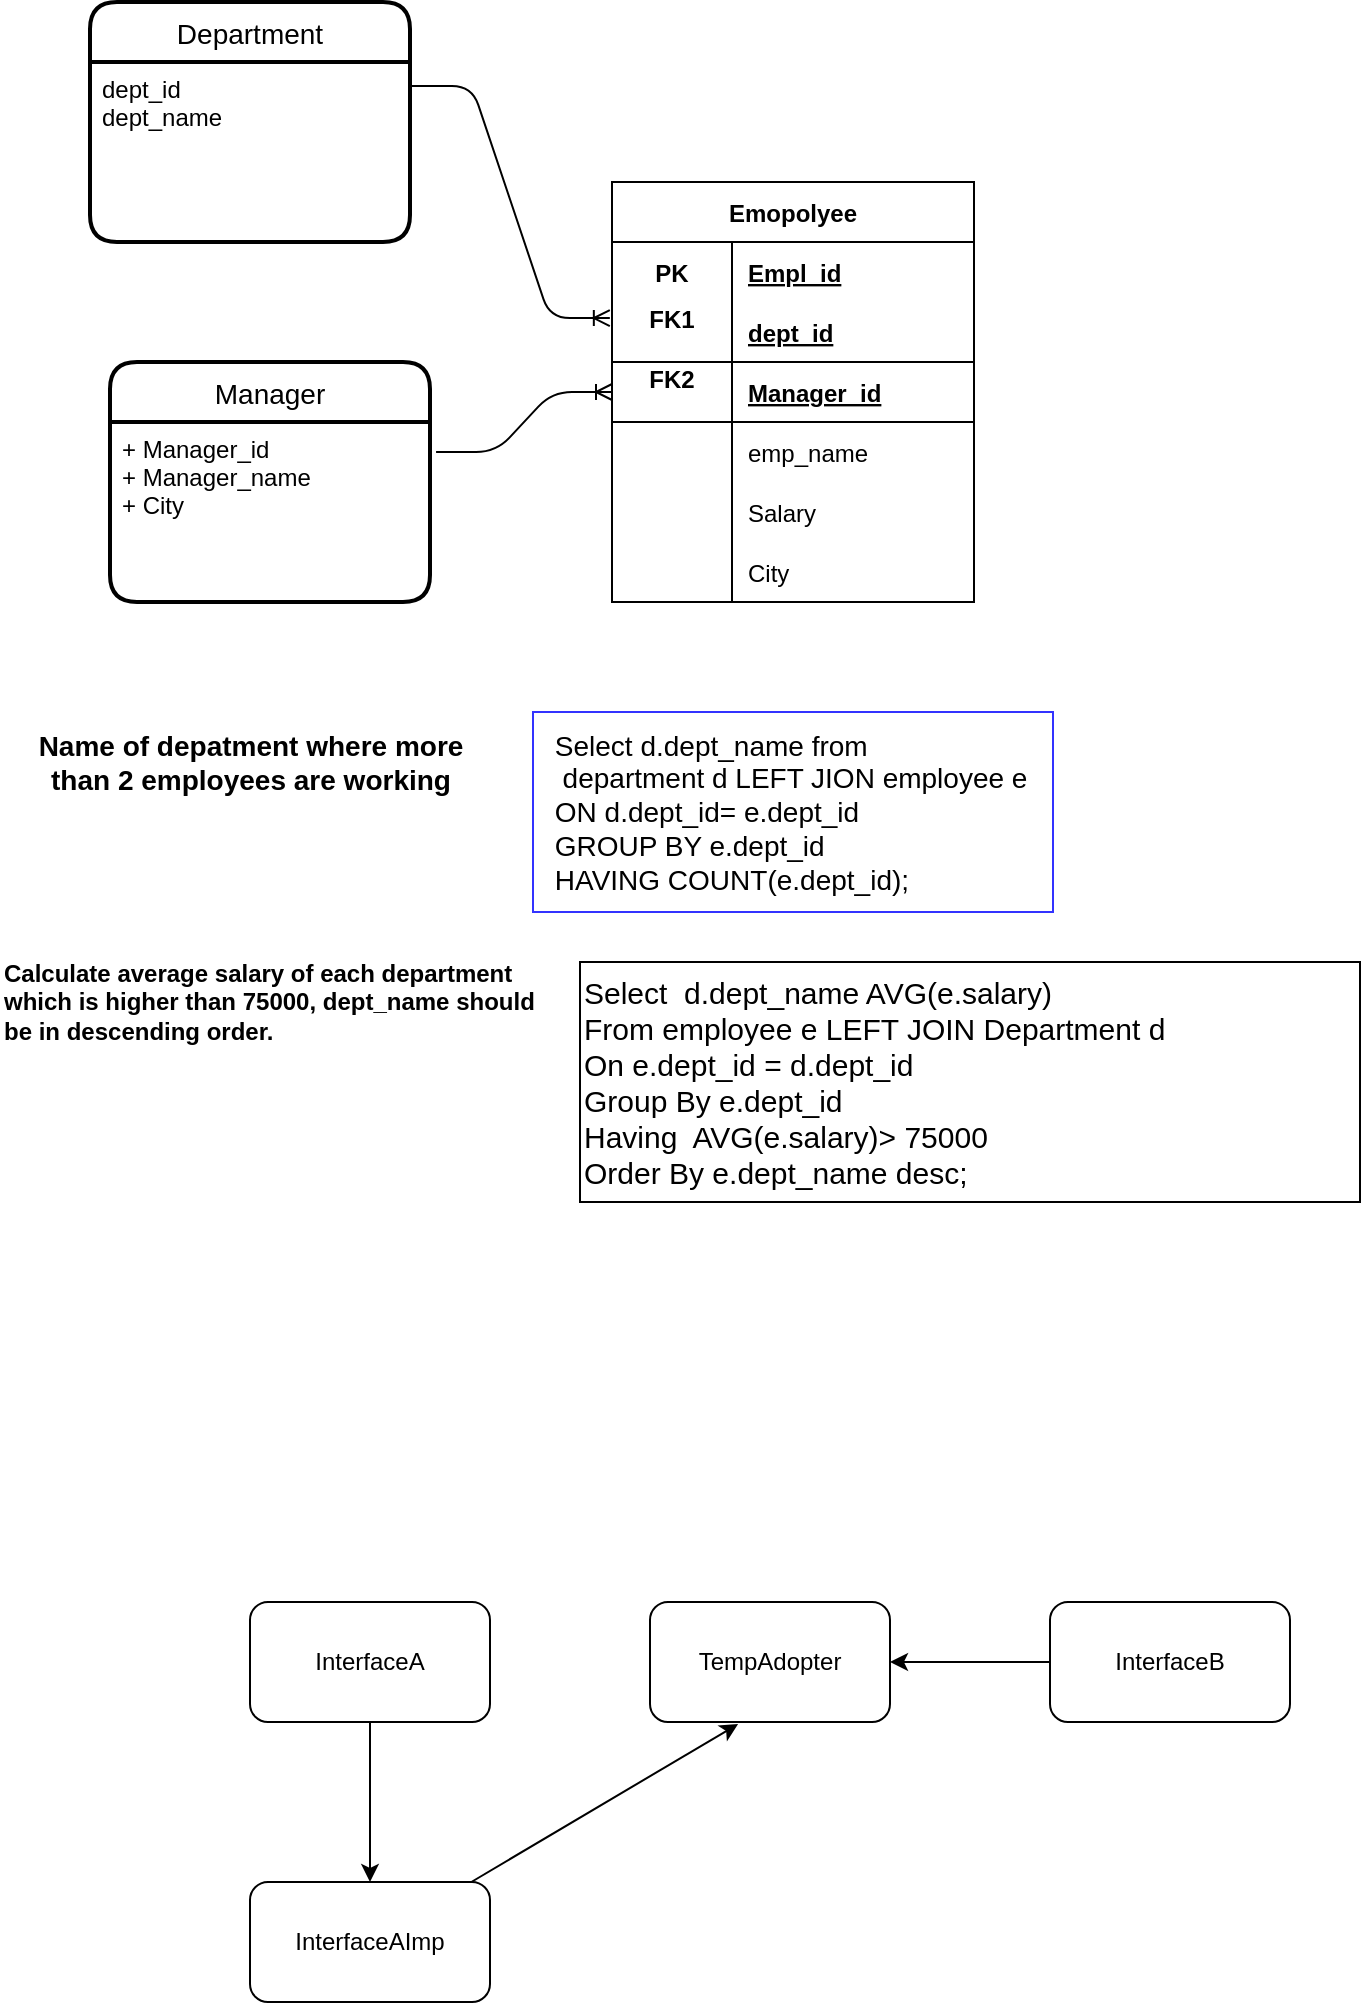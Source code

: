 <mxfile>
    <diagram id="TEgtfhj7qc6e468kxr-9" name="Employee_Entity">
        <mxGraphModel dx="755" dy="618" grid="1" gridSize="10" guides="1" tooltips="1" connect="1" arrows="1" fold="1" page="1" pageScale="1" pageWidth="827" pageHeight="1169" math="0" shadow="0">
            <root>
                <mxCell id="0"/>
                <mxCell id="1" parent="0"/>
                <mxCell id="2" value="Manager" style="swimlane;childLayout=stackLayout;horizontal=1;startSize=30;horizontalStack=0;rounded=1;fontSize=14;fontStyle=0;strokeWidth=2;resizeParent=0;resizeLast=1;shadow=0;dashed=0;align=center;" parent="1" vertex="1">
                    <mxGeometry x="70" y="210" width="160" height="120" as="geometry"/>
                </mxCell>
                <mxCell id="3" value="+ Manager_id&#10;+ Manager_name&#10;+ City" style="align=left;strokeColor=none;fillColor=none;spacingLeft=4;fontSize=12;verticalAlign=top;resizable=0;rotatable=0;part=1;" parent="2" vertex="1">
                    <mxGeometry y="30" width="160" height="90" as="geometry"/>
                </mxCell>
                <mxCell id="5" value="Department" style="swimlane;childLayout=stackLayout;horizontal=1;startSize=30;horizontalStack=0;rounded=1;fontSize=14;fontStyle=0;strokeWidth=2;resizeParent=0;resizeLast=1;shadow=0;dashed=0;align=center;" parent="1" vertex="1">
                    <mxGeometry x="60" y="30" width="160" height="120" as="geometry"/>
                </mxCell>
                <mxCell id="7" value="dept_id&#10;dept_name" style="align=left;strokeColor=none;fillColor=none;spacingLeft=4;fontSize=12;verticalAlign=top;resizable=0;rotatable=0;part=1;" parent="5" vertex="1">
                    <mxGeometry y="30" width="160" height="90" as="geometry"/>
                </mxCell>
                <mxCell id="33" value="Emopolyee" style="shape=table;startSize=30;container=1;collapsible=1;childLayout=tableLayout;fixedRows=1;rowLines=0;fontStyle=1;align=center;resizeLast=1;" parent="1" vertex="1">
                    <mxGeometry x="321" y="120" width="181" height="210" as="geometry"/>
                </mxCell>
                <mxCell id="34" value="" style="shape=tableRow;horizontal=0;startSize=0;swimlaneHead=0;swimlaneBody=0;fillColor=none;collapsible=0;dropTarget=0;points=[[0,0.5],[1,0.5]];portConstraint=eastwest;top=0;left=0;right=0;bottom=0;" parent="33" vertex="1">
                    <mxGeometry y="30" width="181" height="30" as="geometry"/>
                </mxCell>
                <mxCell id="35" value="PK" style="shape=partialRectangle;connectable=0;fillColor=none;top=0;left=0;bottom=0;right=0;fontStyle=1;overflow=hidden;" parent="34" vertex="1">
                    <mxGeometry width="60" height="30" as="geometry">
                        <mxRectangle width="60" height="30" as="alternateBounds"/>
                    </mxGeometry>
                </mxCell>
                <mxCell id="36" value="Empl_id" style="shape=partialRectangle;connectable=0;fillColor=none;top=0;left=0;bottom=0;right=0;align=left;spacingLeft=6;fontStyle=5;overflow=hidden;" parent="34" vertex="1">
                    <mxGeometry x="60" width="121" height="30" as="geometry">
                        <mxRectangle width="121" height="30" as="alternateBounds"/>
                    </mxGeometry>
                </mxCell>
                <mxCell id="37" value="" style="shape=tableRow;horizontal=0;startSize=0;swimlaneHead=0;swimlaneBody=0;fillColor=none;collapsible=0;dropTarget=0;points=[[0,0.5],[1,0.5]];portConstraint=eastwest;top=0;left=0;right=0;bottom=1;" parent="33" vertex="1">
                    <mxGeometry y="60" width="181" height="30" as="geometry"/>
                </mxCell>
                <mxCell id="38" value="FK1&#10;" style="shape=partialRectangle;connectable=0;fillColor=none;top=0;left=0;bottom=0;right=0;fontStyle=1;overflow=hidden;" parent="37" vertex="1">
                    <mxGeometry width="60" height="30" as="geometry">
                        <mxRectangle width="60" height="30" as="alternateBounds"/>
                    </mxGeometry>
                </mxCell>
                <mxCell id="39" value="dept_id" style="shape=partialRectangle;connectable=0;fillColor=none;top=0;left=0;bottom=0;right=0;align=left;spacingLeft=6;fontStyle=5;overflow=hidden;" parent="37" vertex="1">
                    <mxGeometry x="60" width="121" height="30" as="geometry">
                        <mxRectangle width="121" height="30" as="alternateBounds"/>
                    </mxGeometry>
                </mxCell>
                <mxCell id="46" value="" style="shape=tableRow;horizontal=0;startSize=0;swimlaneHead=0;swimlaneBody=0;fillColor=none;collapsible=0;dropTarget=0;points=[[0,0.5],[1,0.5]];portConstraint=eastwest;top=0;left=0;right=0;bottom=1;" parent="33" vertex="1">
                    <mxGeometry y="90" width="181" height="30" as="geometry"/>
                </mxCell>
                <mxCell id="47" value="FK2&#10;" style="shape=partialRectangle;connectable=0;fillColor=none;top=0;left=0;bottom=0;right=0;fontStyle=1;overflow=hidden;" parent="46" vertex="1">
                    <mxGeometry width="60" height="30" as="geometry">
                        <mxRectangle width="60" height="30" as="alternateBounds"/>
                    </mxGeometry>
                </mxCell>
                <mxCell id="48" value="Manager_id" style="shape=partialRectangle;connectable=0;fillColor=none;top=0;left=0;bottom=0;right=0;align=left;spacingLeft=6;fontStyle=5;overflow=hidden;" parent="46" vertex="1">
                    <mxGeometry x="60" width="121" height="30" as="geometry">
                        <mxRectangle width="121" height="30" as="alternateBounds"/>
                    </mxGeometry>
                </mxCell>
                <mxCell id="40" value="" style="shape=tableRow;horizontal=0;startSize=0;swimlaneHead=0;swimlaneBody=0;fillColor=none;collapsible=0;dropTarget=0;points=[[0,0.5],[1,0.5]];portConstraint=eastwest;top=0;left=0;right=0;bottom=0;" parent="33" vertex="1">
                    <mxGeometry y="120" width="181" height="30" as="geometry"/>
                </mxCell>
                <mxCell id="41" value="" style="shape=partialRectangle;connectable=0;fillColor=none;top=0;left=0;bottom=0;right=0;editable=1;overflow=hidden;" parent="40" vertex="1">
                    <mxGeometry width="60" height="30" as="geometry">
                        <mxRectangle width="60" height="30" as="alternateBounds"/>
                    </mxGeometry>
                </mxCell>
                <mxCell id="42" value="emp_name" style="shape=partialRectangle;connectable=0;fillColor=none;top=0;left=0;bottom=0;right=0;align=left;spacingLeft=6;overflow=hidden;" parent="40" vertex="1">
                    <mxGeometry x="60" width="121" height="30" as="geometry">
                        <mxRectangle width="121" height="30" as="alternateBounds"/>
                    </mxGeometry>
                </mxCell>
                <mxCell id="43" value="" style="shape=tableRow;horizontal=0;startSize=0;swimlaneHead=0;swimlaneBody=0;fillColor=none;collapsible=0;dropTarget=0;points=[[0,0.5],[1,0.5]];portConstraint=eastwest;top=0;left=0;right=0;bottom=0;" parent="33" vertex="1">
                    <mxGeometry y="150" width="181" height="30" as="geometry"/>
                </mxCell>
                <mxCell id="44" value="" style="shape=partialRectangle;connectable=0;fillColor=none;top=0;left=0;bottom=0;right=0;editable=1;overflow=hidden;" parent="43" vertex="1">
                    <mxGeometry width="60" height="30" as="geometry">
                        <mxRectangle width="60" height="30" as="alternateBounds"/>
                    </mxGeometry>
                </mxCell>
                <mxCell id="45" value="Salary" style="shape=partialRectangle;connectable=0;fillColor=none;top=0;left=0;bottom=0;right=0;align=left;spacingLeft=6;overflow=hidden;" parent="43" vertex="1">
                    <mxGeometry x="60" width="121" height="30" as="geometry">
                        <mxRectangle width="121" height="30" as="alternateBounds"/>
                    </mxGeometry>
                </mxCell>
                <mxCell id="49" value="" style="shape=tableRow;horizontal=0;startSize=0;swimlaneHead=0;swimlaneBody=0;fillColor=none;collapsible=0;dropTarget=0;points=[[0,0.5],[1,0.5]];portConstraint=eastwest;top=0;left=0;right=0;bottom=0;" parent="33" vertex="1">
                    <mxGeometry y="180" width="181" height="30" as="geometry"/>
                </mxCell>
                <mxCell id="50" value="" style="shape=partialRectangle;connectable=0;fillColor=none;top=0;left=0;bottom=0;right=0;editable=1;overflow=hidden;" parent="49" vertex="1">
                    <mxGeometry width="60" height="30" as="geometry">
                        <mxRectangle width="60" height="30" as="alternateBounds"/>
                    </mxGeometry>
                </mxCell>
                <mxCell id="51" value="City" style="shape=partialRectangle;connectable=0;fillColor=none;top=0;left=0;bottom=0;right=0;align=left;spacingLeft=6;overflow=hidden;" parent="49" vertex="1">
                    <mxGeometry x="60" width="121" height="30" as="geometry">
                        <mxRectangle width="121" height="30" as="alternateBounds"/>
                    </mxGeometry>
                </mxCell>
                <mxCell id="53" value="" style="edgeStyle=entityRelationEdgeStyle;fontSize=12;html=1;endArrow=ERoneToMany;exitX=1.006;exitY=0.133;exitDx=0;exitDy=0;exitPerimeter=0;entryX=-0.006;entryY=0.267;entryDx=0;entryDy=0;entryPerimeter=0;" parent="1" source="7" target="37" edge="1">
                    <mxGeometry width="100" height="100" relative="1" as="geometry">
                        <mxPoint x="360" y="220" as="sourcePoint"/>
                        <mxPoint x="460" y="120" as="targetPoint"/>
                    </mxGeometry>
                </mxCell>
                <mxCell id="54" value="" style="edgeStyle=entityRelationEdgeStyle;fontSize=12;html=1;endArrow=ERoneToMany;exitX=1.019;exitY=0.167;exitDx=0;exitDy=0;exitPerimeter=0;entryX=0;entryY=0.5;entryDx=0;entryDy=0;" parent="1" source="3" target="46" edge="1">
                    <mxGeometry width="100" height="100" relative="1" as="geometry">
                        <mxPoint x="360" y="220" as="sourcePoint"/>
                        <mxPoint x="460" y="120" as="targetPoint"/>
                    </mxGeometry>
                </mxCell>
                <mxCell id="55" value="&lt;div style=&quot;text-align: left;&quot;&gt;&lt;span style=&quot;font-size: 14px; background-color: initial;&quot;&gt;Select d.dept_name from&lt;/span&gt;&lt;/div&gt;&lt;font style=&quot;font-size: 14px;&quot;&gt;&lt;div style=&quot;text-align: left;&quot;&gt;&lt;span style=&quot;background-color: initial;&quot;&gt;&amp;nbsp;department d LEFT JION employee e&amp;nbsp;&lt;/span&gt;&lt;/div&gt;&lt;div style=&quot;text-align: left;&quot;&gt;&lt;span style=&quot;background-color: initial;&quot;&gt;ON d.dept_id= e.dept_id&lt;/span&gt;&lt;/div&gt;&lt;div style=&quot;text-align: left;&quot;&gt;&lt;span style=&quot;background-color: initial;&quot;&gt;GROUP BY e.dept_id&lt;/span&gt;&lt;/div&gt;&lt;div style=&quot;text-align: left;&quot;&gt;&lt;span style=&quot;background-color: initial;&quot;&gt;HAVING COUNT(e.dept_id);&lt;/span&gt;&lt;/div&gt;&lt;/font&gt;" style="text;html=1;align=center;verticalAlign=middle;resizable=0;points=[];autosize=1;strokeColor=#3333FF;fillColor=none;direction=east;" parent="1" vertex="1">
                    <mxGeometry x="281.5" y="385" width="260" height="100" as="geometry"/>
                </mxCell>
                <mxCell id="56" value="&lt;b&gt;Name of depatment where more&lt;br&gt;than 2 employees are working&lt;/b&gt;" style="text;html=1;align=center;verticalAlign=middle;resizable=0;points=[];autosize=1;strokeColor=none;fillColor=none;fontSize=14;" parent="1" vertex="1">
                    <mxGeometry x="20" y="385" width="240" height="50" as="geometry"/>
                </mxCell>
                <mxCell id="FUEuWwUI7WRx9hRYbUDG-57" value="&lt;b&gt;Calculate average salary of each department &lt;br&gt;which is higher than 75000, dept_name should&lt;br&gt;be in descending order.&lt;/b&gt;" style="text;html=1;align=left;verticalAlign=middle;resizable=0;points=[];autosize=1;strokeColor=none;fillColor=none;" parent="1" vertex="1">
                    <mxGeometry x="15" y="500" width="290" height="60" as="geometry"/>
                </mxCell>
                <mxCell id="FUEuWwUI7WRx9hRYbUDG-58" value="&lt;font style=&quot;font-size: 15px;&quot;&gt;Select&amp;nbsp; d.dept_name AVG(e.salary) &lt;br&gt;From employee e LEFT JOIN Department d&lt;br&gt;On e.dept_id = d.dept_id&lt;br&gt;Group By e.dept_id&amp;nbsp;&lt;br&gt;Having&amp;nbsp; AVG(e.salary)&amp;gt; 75000&lt;br&gt;Order By e.dept_name desc;&lt;/font&gt;" style="whiteSpace=wrap;html=1;sketch=0;align=left;" parent="1" vertex="1">
                    <mxGeometry x="305" y="510" width="390" height="120" as="geometry"/>
                </mxCell>
                <mxCell id="57" value="TempAdopter" style="rounded=1;whiteSpace=wrap;html=1;" parent="1" vertex="1">
                    <mxGeometry x="340" y="830" width="120" height="60" as="geometry"/>
                </mxCell>
                <mxCell id="65" value="" style="edgeStyle=none;html=1;" parent="1" source="58" target="64" edge="1">
                    <mxGeometry relative="1" as="geometry"/>
                </mxCell>
                <mxCell id="58" value="InterfaceA" style="rounded=1;whiteSpace=wrap;html=1;" parent="1" vertex="1">
                    <mxGeometry x="140" y="830" width="120" height="60" as="geometry"/>
                </mxCell>
                <mxCell id="62" value="" style="edgeStyle=none;html=1;" parent="1" source="60" target="57" edge="1">
                    <mxGeometry relative="1" as="geometry"/>
                </mxCell>
                <mxCell id="60" value="InterfaceB" style="rounded=1;whiteSpace=wrap;html=1;" parent="1" vertex="1">
                    <mxGeometry x="540" y="830" width="120" height="60" as="geometry"/>
                </mxCell>
                <mxCell id="66" style="edgeStyle=none;html=1;entryX=0.367;entryY=1.017;entryDx=0;entryDy=0;entryPerimeter=0;" parent="1" source="64" target="57" edge="1">
                    <mxGeometry relative="1" as="geometry"/>
                </mxCell>
                <mxCell id="64" value="InterfaceAImp" style="rounded=1;whiteSpace=wrap;html=1;" parent="1" vertex="1">
                    <mxGeometry x="140" y="970" width="120" height="60" as="geometry"/>
                </mxCell>
            </root>
        </mxGraphModel>
    </diagram>
    <diagram id="OCa6Kde-mqxspV62Ibsq" name="SwipeSystem">
        <mxGraphModel dx="755" dy="618" grid="1" gridSize="10" guides="1" tooltips="1" connect="1" arrows="1" fold="1" page="1" pageScale="1" pageWidth="827" pageHeight="1169" math="0" shadow="0">
            <root>
                <mxCell id="0"/>
                <mxCell id="1" parent="0"/>
                <mxCell id="C_mZLcseDRCcjMfiRc9y-1" value="RDBMS" style="shape=cylinder3;whiteSpace=wrap;html=1;boundedLbl=1;backgroundOutline=1;size=15;" parent="1" vertex="1">
                    <mxGeometry x="630" y="308" width="60" height="80" as="geometry"/>
                </mxCell>
                <mxCell id="h_5THRDKd0C_hLKhlWrr-1" style="edgeStyle=none;html=1;entryX=0.5;entryY=0;entryDx=0;entryDy=0;" edge="1" parent="1" source="C_mZLcseDRCcjMfiRc9y-2" target="C_mZLcseDRCcjMfiRc9y-9">
                    <mxGeometry relative="1" as="geometry">
                        <Array as="points">
                            <mxPoint x="500" y="190"/>
                        </Array>
                    </mxGeometry>
                </mxCell>
                <mxCell id="C_mZLcseDRCcjMfiRc9y-2" value="1. Rest M/S&lt;br&gt;Swipe in/out" style="rounded=1;whiteSpace=wrap;html=1;" parent="1" vertex="1">
                    <mxGeometry x="210" y="160" width="120" height="60" as="geometry"/>
                </mxCell>
                <mxCell id="C_mZLcseDRCcjMfiRc9y-5" value="" style="edgeStyle=none;html=1;" parent="1" target="C_mZLcseDRCcjMfiRc9y-2" edge="1">
                    <mxGeometry relative="1" as="geometry">
                        <mxPoint x="160" y="190" as="sourcePoint"/>
                    </mxGeometry>
                </mxCell>
                <mxCell id="C_mZLcseDRCcjMfiRc9y-4" value="Swipe in/Out" style="text;html=1;strokeColor=none;fillColor=none;align=center;verticalAlign=middle;whiteSpace=wrap;rounded=0;" parent="1" vertex="1">
                    <mxGeometry x="60" y="175" width="90" height="30" as="geometry"/>
                </mxCell>
                <mxCell id="C_mZLcseDRCcjMfiRc9y-10" value="" style="edgeStyle=none;html=1;" parent="1" source="C_mZLcseDRCcjMfiRc9y-6" target="C_mZLcseDRCcjMfiRc9y-9" edge="1">
                    <mxGeometry relative="1" as="geometry"/>
                </mxCell>
                <mxCell id="C_mZLcseDRCcjMfiRc9y-13" value="" style="edgeStyle=none;html=1;" parent="1" source="C_mZLcseDRCcjMfiRc9y-6" target="C_mZLcseDRCcjMfiRc9y-12" edge="1">
                    <mxGeometry relative="1" as="geometry"/>
                </mxCell>
                <mxCell id="C_mZLcseDRCcjMfiRc9y-6" value="3. EOD Scheduler&amp;nbsp;&lt;br&gt;execute M/S" style="rounded=1;whiteSpace=wrap;html=1;" parent="1" vertex="1">
                    <mxGeometry x="217" y="320" width="123" height="60" as="geometry"/>
                </mxCell>
                <mxCell id="C_mZLcseDRCcjMfiRc9y-8" value="" style="edgeStyle=none;html=1;" parent="1" source="C_mZLcseDRCcjMfiRc9y-7" target="C_mZLcseDRCcjMfiRc9y-6" edge="1">
                    <mxGeometry relative="1" as="geometry"/>
                </mxCell>
                <mxCell id="C_mZLcseDRCcjMfiRc9y-7" value="" style="aspect=fixed;html=1;points=[];align=center;image;fontSize=12;image=img/lib/azure2/general/Scheduler.svg;" parent="1" vertex="1">
                    <mxGeometry x="110" y="320" width="68" height="68" as="geometry"/>
                </mxCell>
                <mxCell id="C_mZLcseDRCcjMfiRc9y-11" value="" style="edgeStyle=none;html=1;" parent="1" source="C_mZLcseDRCcjMfiRc9y-9" target="C_mZLcseDRCcjMfiRc9y-1" edge="1">
                    <mxGeometry relative="1" as="geometry"/>
                </mxCell>
                <mxCell id="C_mZLcseDRCcjMfiRc9y-9" value="2. DAO MS" style="rounded=1;whiteSpace=wrap;html=1;" parent="1" vertex="1">
                    <mxGeometry x="438.5" y="320" width="123" height="60" as="geometry"/>
                </mxCell>
                <mxCell id="C_mZLcseDRCcjMfiRc9y-15" style="edgeStyle=none;html=1;" parent="1" source="C_mZLcseDRCcjMfiRc9y-12" edge="1">
                    <mxGeometry relative="1" as="geometry">
                        <mxPoint x="278.5" y="560" as="targetPoint"/>
                    </mxGeometry>
                </mxCell>
                <mxCell id="C_mZLcseDRCcjMfiRc9y-12" value="Calculate Swipe" style="whiteSpace=wrap;html=1;rounded=1;" parent="1" vertex="1">
                    <mxGeometry x="218.5" y="460" width="120" height="60" as="geometry"/>
                </mxCell>
                <mxCell id="C_mZLcseDRCcjMfiRc9y-21" style="edgeStyle=none;html=1;entryX=0;entryY=0.5;entryDx=0;entryDy=0;" parent="1" source="C_mZLcseDRCcjMfiRc9y-14" target="C_mZLcseDRCcjMfiRc9y-17" edge="1">
                    <mxGeometry relative="1" as="geometry"/>
                </mxCell>
                <mxCell id="C_mZLcseDRCcjMfiRc9y-14" value="Swipe Details push to&amp;nbsp;&amp;nbsp;&lt;br&gt;Kafka topic" style="shape=dataStorage;whiteSpace=wrap;html=1;fixedSize=1;" parent="1" vertex="1">
                    <mxGeometry x="173.5" y="561" width="210" height="80" as="geometry"/>
                </mxCell>
                <mxCell id="h_5THRDKd0C_hLKhlWrr-2" style="edgeStyle=none;html=1;entryX=0.5;entryY=1;entryDx=0;entryDy=0;" edge="1" parent="1" source="C_mZLcseDRCcjMfiRc9y-17" target="C_mZLcseDRCcjMfiRc9y-9">
                    <mxGeometry relative="1" as="geometry"/>
                </mxCell>
                <mxCell id="C_mZLcseDRCcjMfiRc9y-17" value="4. Job listener&lt;br&gt;M/s Update in DB&amp;nbsp;" style="rounded=1;whiteSpace=wrap;html=1;" parent="1" vertex="1">
                    <mxGeometry x="445.5" y="570" width="109" height="60" as="geometry"/>
                </mxCell>
                <mxCell id="h_5THRDKd0C_hLKhlWrr-3" value="Read Job" style="text;html=1;align=center;verticalAlign=middle;resizable=0;points=[];autosize=1;strokeColor=none;fillColor=none;" vertex="1" parent="1">
                    <mxGeometry x="335" y="325" width="70" height="30" as="geometry"/>
                </mxCell>
                <mxCell id="h_5THRDKd0C_hLKhlWrr-4" value="Process Job" style="text;html=1;align=center;verticalAlign=middle;resizable=0;points=[];autosize=1;strokeColor=none;fillColor=none;rotation=90;" vertex="1" parent="1">
                    <mxGeometry x="225" y="405" width="90" height="30" as="geometry"/>
                </mxCell>
                <mxCell id="h_5THRDKd0C_hLKhlWrr-5" value="Update in database&amp;nbsp;" style="text;html=1;align=center;verticalAlign=middle;resizable=0;points=[];autosize=1;strokeColor=none;fillColor=none;fontFamily=Courier New;rotation=90;" vertex="1" parent="1">
                    <mxGeometry x="430" y="465" width="160" height="30" as="geometry"/>
                </mxCell>
                <mxCell id="h_5THRDKd0C_hLKhlWrr-6" value="Produce" style="text;html=1;align=center;verticalAlign=middle;resizable=0;points=[];autosize=1;strokeColor=none;fillColor=none;fontFamily=Courier New;" vertex="1" parent="1">
                    <mxGeometry x="255" y="525" width="70" height="30" as="geometry"/>
                </mxCell>
                <mxCell id="h_5THRDKd0C_hLKhlWrr-7" value="Consume" style="text;html=1;align=center;verticalAlign=middle;resizable=0;points=[];autosize=1;strokeColor=none;fillColor=none;fontFamily=Courier New;" vertex="1" parent="1">
                    <mxGeometry x="375" y="605" width="70" height="30" as="geometry"/>
                </mxCell>
            </root>
        </mxGraphModel>
    </diagram>
</mxfile>